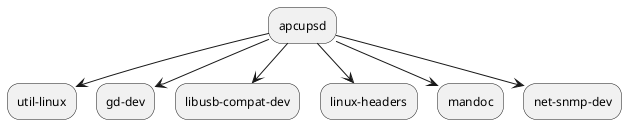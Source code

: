 @startuml
apcupsd --> util-linux
apcupsd --> gd-dev
apcupsd --> libusb-compat-dev
apcupsd --> linux-headers
apcupsd --> mandoc
apcupsd --> net-snmp-dev
@enduml